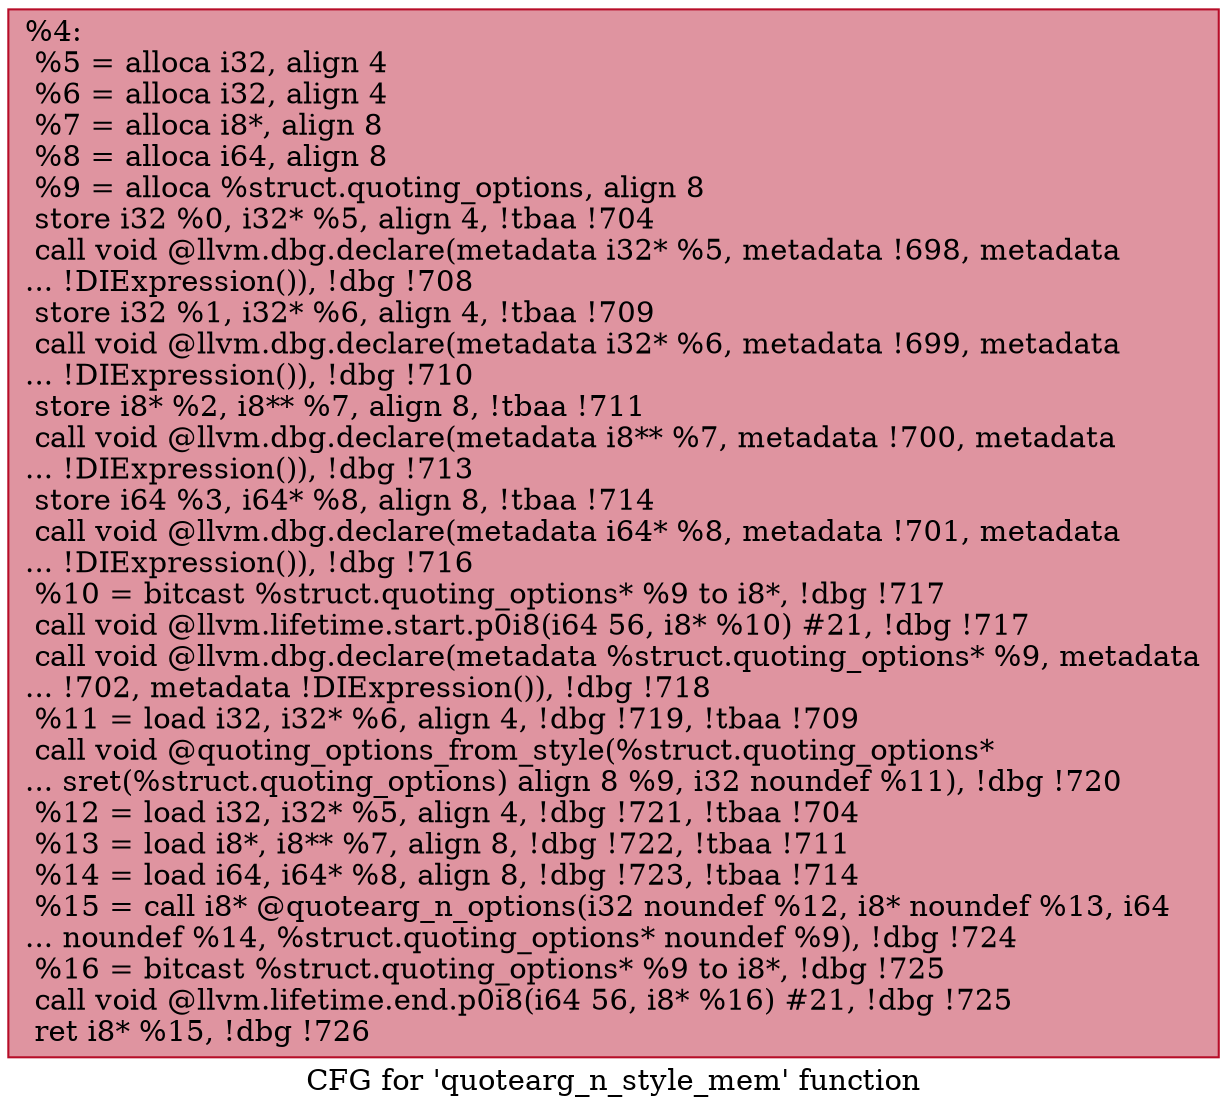 digraph "CFG for 'quotearg_n_style_mem' function" {
	label="CFG for 'quotearg_n_style_mem' function";

	Node0x2568de0 [shape=record,color="#b70d28ff", style=filled, fillcolor="#b70d2870",label="{%4:\l  %5 = alloca i32, align 4\l  %6 = alloca i32, align 4\l  %7 = alloca i8*, align 8\l  %8 = alloca i64, align 8\l  %9 = alloca %struct.quoting_options, align 8\l  store i32 %0, i32* %5, align 4, !tbaa !704\l  call void @llvm.dbg.declare(metadata i32* %5, metadata !698, metadata\l... !DIExpression()), !dbg !708\l  store i32 %1, i32* %6, align 4, !tbaa !709\l  call void @llvm.dbg.declare(metadata i32* %6, metadata !699, metadata\l... !DIExpression()), !dbg !710\l  store i8* %2, i8** %7, align 8, !tbaa !711\l  call void @llvm.dbg.declare(metadata i8** %7, metadata !700, metadata\l... !DIExpression()), !dbg !713\l  store i64 %3, i64* %8, align 8, !tbaa !714\l  call void @llvm.dbg.declare(metadata i64* %8, metadata !701, metadata\l... !DIExpression()), !dbg !716\l  %10 = bitcast %struct.quoting_options* %9 to i8*, !dbg !717\l  call void @llvm.lifetime.start.p0i8(i64 56, i8* %10) #21, !dbg !717\l  call void @llvm.dbg.declare(metadata %struct.quoting_options* %9, metadata\l... !702, metadata !DIExpression()), !dbg !718\l  %11 = load i32, i32* %6, align 4, !dbg !719, !tbaa !709\l  call void @quoting_options_from_style(%struct.quoting_options*\l... sret(%struct.quoting_options) align 8 %9, i32 noundef %11), !dbg !720\l  %12 = load i32, i32* %5, align 4, !dbg !721, !tbaa !704\l  %13 = load i8*, i8** %7, align 8, !dbg !722, !tbaa !711\l  %14 = load i64, i64* %8, align 8, !dbg !723, !tbaa !714\l  %15 = call i8* @quotearg_n_options(i32 noundef %12, i8* noundef %13, i64\l... noundef %14, %struct.quoting_options* noundef %9), !dbg !724\l  %16 = bitcast %struct.quoting_options* %9 to i8*, !dbg !725\l  call void @llvm.lifetime.end.p0i8(i64 56, i8* %16) #21, !dbg !725\l  ret i8* %15, !dbg !726\l}"];
}
